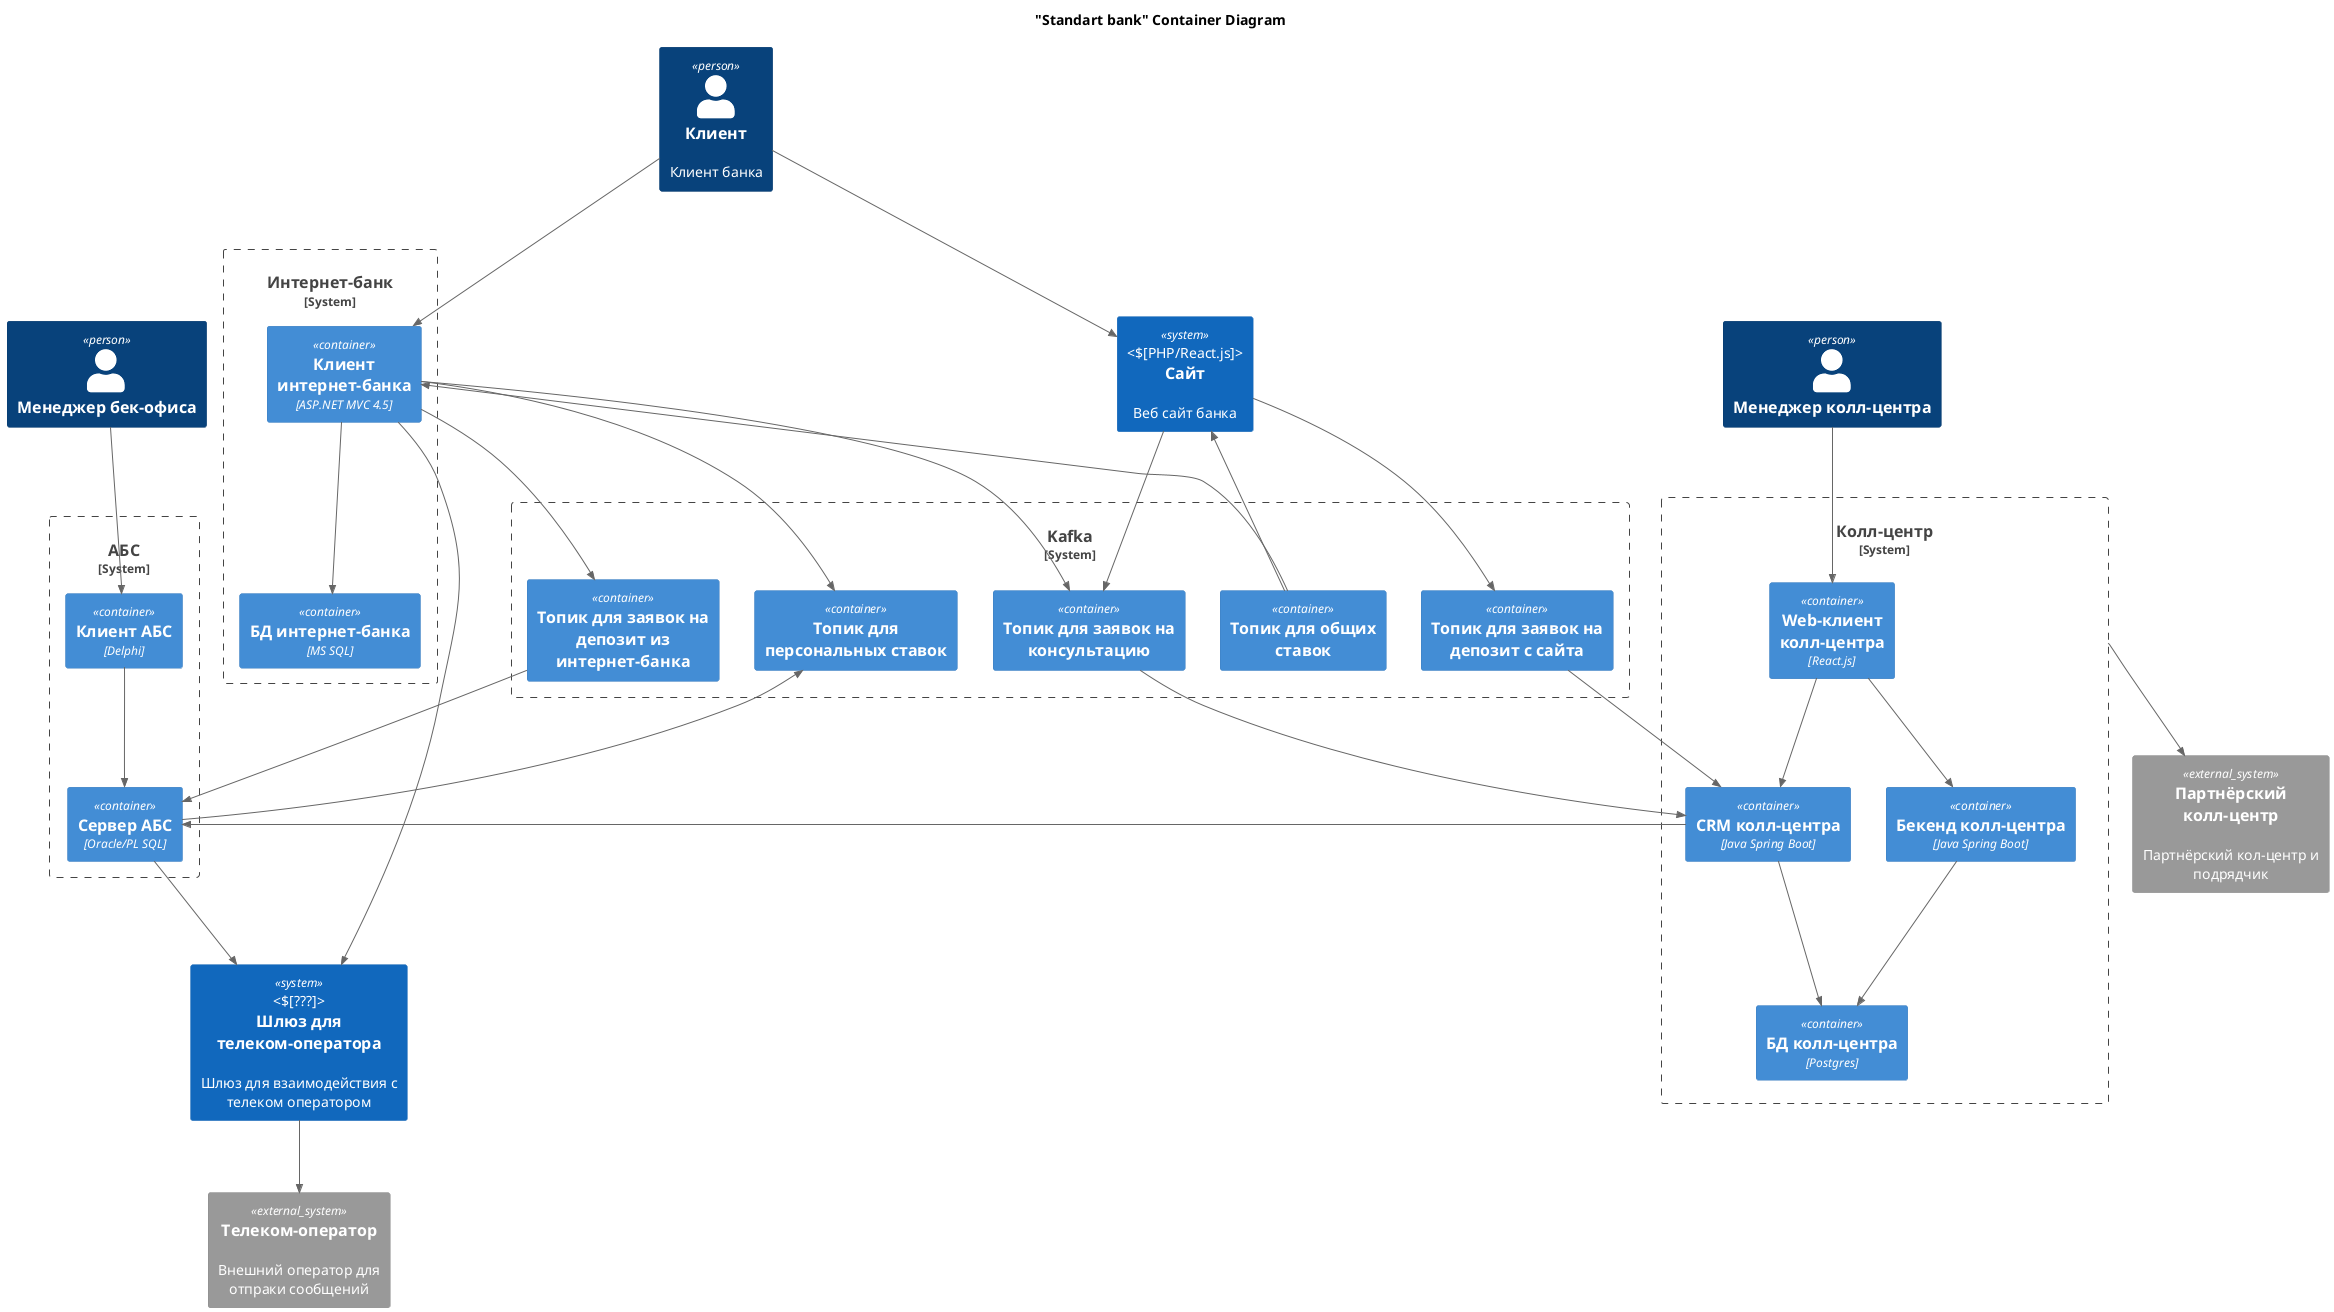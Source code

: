 @startuml
title "Standart bank" Container Diagram
top to bottom direction
!include <C4/C4_Container>

System_Ext(telecom, "Телеком-оператор", "Внешний оператор для отпраки сообщений")
System_Ext(ext_call_center, "Партнёрский колл-центр", "Партнёрский кол-центр и подрядчик")

Person(cust, "Клиент", "Клиент банка")
Person(mng_call, "Менеджер колл-центра", "")
Person(mng_backoff, "Менеджер бек-офиса", "")

System(website,"Сайт","Веб сайт банка","[PHP/React.js]")
System(telecom_gateway,"Шлюз для телеком-оператора","Шлюз для взаимодействия с телеком оператором","[???]")

System_Boundary(call_center, "Колл-центр") {
    Container(call_center_web, "Web-клиент колл-центра", "React.js", "")
    Container(call_center_back, "Бекенд колл-центра", "Java Spring Boot", "")
    Container(call_center_crm, "CRM колл-центра", "Java Spring Boot", "")
    Container(call_center_db, "БД колл-центра", "Postgres", "")
}
System_Boundary(kafka, "Kafka") {
    Container(topic_requests_site, "Топик для заявок на депозит с сайта", "", "")
    Container(topic_requests_inter_bank, "Топик для заявок на депозит из интернет-банка", "", "")
    Container(topic_personal_rates, "Топик для персональных ставок", "", "")
    Container(topic_common_rates, "Топик для общих ставок", "", "")
    Container(topic_info_call, "Топик для заявок на консультацию", "", "")
}
System_Boundary(abs, "АБС") {
    Container(abs_client, "Клиент АБС", "Delphi", "")
    Container(abs_server, "Сервер АБС", "Oracle/PL SQL", "")
}
System_Boundary(internet_bank, "Интернет-банк") {
  Container(internet_bank_client, "Клиент интернет-банка", "ASP.NET MVC 4.5", "")
  Container(internet_bank_db, "БД интернет-банка", "MS SQL", "")
}


Rel(cust, website, "")
Rel(cust, internet_bank_client, "")

Rel(mng_call, call_center_web, "")

Rel(mng_backoff, abs_client, "")


Rel(website, topic_requests_site, "")
Rel(website, topic_info_call, "")


Rel(internet_bank_client, topic_personal_rates, "")
Rel(internet_bank_client, topic_requests_inter_bank, "")
Rel(internet_bank_client, internet_bank_db, "")
Rel(internet_bank_client, telecom_gateway, "")
Rel(internet_bank_client, topic_info_call, "")


Rel(call_center_web, call_center_back, "")
Rel(call_center_web, call_center_crm, "")
Rel(call_center_crm, call_center_db, "")
Rel(call_center_back, call_center_db, "")

Rel(call_center_crm, abs_server, "")


Rel(abs_client, abs_server, "")

Rel(abs_server, topic_personal_rates, "")
Rel(abs_server, telecom_gateway, "")


Rel(telecom_gateway, telecom, "")


Rel(topic_common_rates, website, "")
Rel(topic_common_rates, internet_bank_client, "")

Rel(topic_requests_site, call_center_crm, "")
Rel(topic_info_call, call_center_crm, "")
Rel(topic_requests_inter_bank, abs_server, "")

Rel(call_center, ext_call_center, "")
@enduml